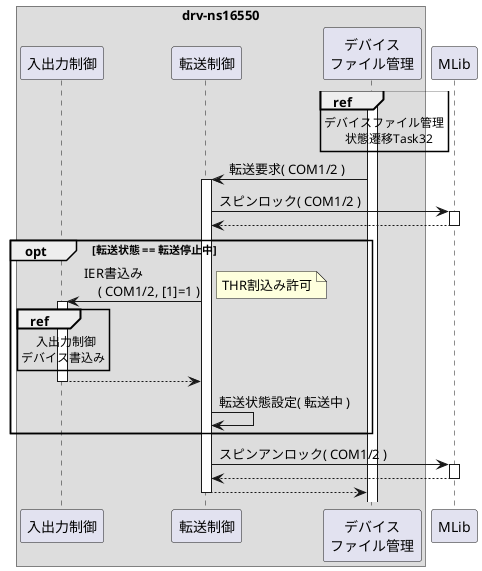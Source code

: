 @startuml

box "drv-ns16550"
    participant "入出力制御"             as ioctrl
    participant "転送制御"               as txctrl
    participant "デバイス\nファイル管理" as filemng
end box
participant "MLib" as mlib

activate filemng
ref over filemng
    デバイスファイル管理
       状態遷移Task32
end ref

txctrl <- filemng: 転送要求( COM1/2 )
activate txctrl

txctrl -> mlib: スピンロック( COM1/2 )
activate mlib
txctrl <-- mlib:
deactivate mlib

opt 転送状態 == 転送停止中
    ioctrl <- txctrl: IER書込み\n    ( COM1/2, [1]=1 )
    activate ioctrl
    note right: THR割込み許可
    ref over ioctrl
          入出力制御
        デバイス書込み
    end ref
    ioctrl --> txctrl:
    deactivate ioctrl

    txctrl -> txctrl: 転送状態設定( 転送中 )
end opt

txctrl -> mlib: スピンアンロック( COM1/2 )
activate mlib
txctrl <-- mlib:
deactivate mlib

txctrl --> filemng:
deactivate txctrl

@enduml
